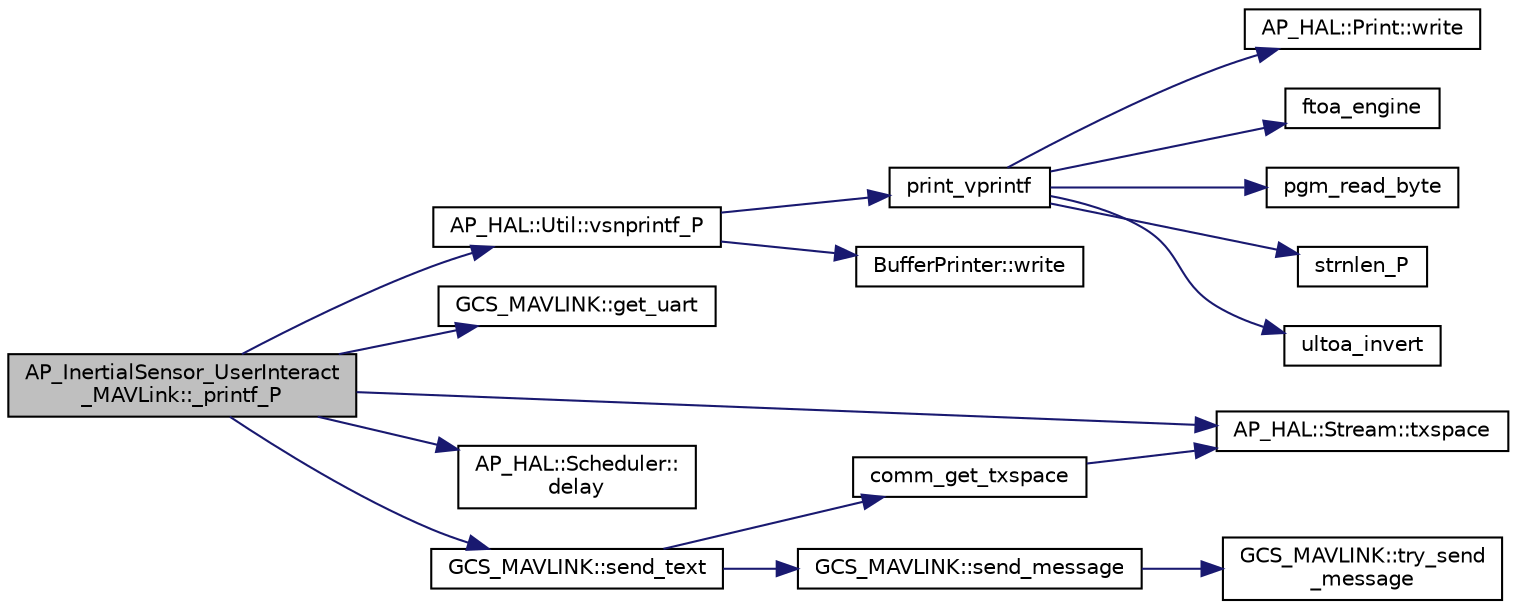 digraph "AP_InertialSensor_UserInteract_MAVLink::_printf_P"
{
 // INTERACTIVE_SVG=YES
  edge [fontname="Helvetica",fontsize="10",labelfontname="Helvetica",labelfontsize="10"];
  node [fontname="Helvetica",fontsize="10",shape=record];
  rankdir="LR";
  Node1 [label="AP_InertialSensor_UserInteract\l_MAVLink::_printf_P",height=0.2,width=0.4,color="black", fillcolor="grey75", style="filled" fontcolor="black"];
  Node1 -> Node2 [color="midnightblue",fontsize="10",style="solid",fontname="Helvetica"];
  Node2 [label="AP_HAL::Util::vsnprintf_P",height=0.2,width=0.4,color="black", fillcolor="white", style="filled",URL="$classAP__HAL_1_1Util.html#ac312dcc904caef4322f17eb76f34cd2c"];
  Node2 -> Node3 [color="midnightblue",fontsize="10",style="solid",fontname="Helvetica"];
  Node3 [label="print_vprintf",height=0.2,width=0.4,color="black", fillcolor="white", style="filled",URL="$print__vprintf_8cpp.html#a473b9349f4b086b552a21eb8fe057016"];
  Node3 -> Node4 [color="midnightblue",fontsize="10",style="solid",fontname="Helvetica"];
  Node4 [label="AP_HAL::Print::write",height=0.2,width=0.4,color="black", fillcolor="white", style="filled",URL="$classAP__HAL_1_1Print.html#acc65391952a43334f8f5c9bef341f501"];
  Node3 -> Node5 [color="midnightblue",fontsize="10",style="solid",fontname="Helvetica"];
  Node5 [label="ftoa_engine",height=0.2,width=0.4,color="black", fillcolor="white", style="filled",URL="$ftoa__engine_8cpp.html#a1c28234da8f20b43c85890d4bb452947"];
  Node3 -> Node6 [color="midnightblue",fontsize="10",style="solid",fontname="Helvetica"];
  Node6 [label="pgm_read_byte",height=0.2,width=0.4,color="black", fillcolor="white", style="filled",URL="$AP__Progmem__Identity_8h.html#a1514e0408e036062b4af844baaf567da"];
  Node3 -> Node7 [color="midnightblue",fontsize="10",style="solid",fontname="Helvetica"];
  Node7 [label="strnlen_P",height=0.2,width=0.4,color="black", fillcolor="white", style="filled",URL="$AP__Progmem__Identity_8h.html#a7c38516a089d1799b00c59fbb0820841"];
  Node3 -> Node8 [color="midnightblue",fontsize="10",style="solid",fontname="Helvetica"];
  Node8 [label="ultoa_invert",height=0.2,width=0.4,color="black", fillcolor="white", style="filled",URL="$utoa__invert_8cpp.html#a5d99bba8e697c1e11da489d88fca8559"];
  Node2 -> Node9 [color="midnightblue",fontsize="10",style="solid",fontname="Helvetica"];
  Node9 [label="BufferPrinter::write",height=0.2,width=0.4,color="black", fillcolor="white", style="filled",URL="$classBufferPrinter.html#a0b98d7f59a6591097d2011d68359b8a0"];
  Node1 -> Node10 [color="midnightblue",fontsize="10",style="solid",fontname="Helvetica"];
  Node10 [label="GCS_MAVLINK::get_uart",height=0.2,width=0.4,color="black", fillcolor="white", style="filled",URL="$classGCS__MAVLINK.html#a3f9b42c24244e69cae430155c4fe1255"];
  Node1 -> Node11 [color="midnightblue",fontsize="10",style="solid",fontname="Helvetica"];
  Node11 [label="AP_HAL::Stream::txspace",height=0.2,width=0.4,color="black", fillcolor="white", style="filled",URL="$classAP__HAL_1_1Stream.html#a7028834212873394e906bcaf7f4a06b3"];
  Node1 -> Node12 [color="midnightblue",fontsize="10",style="solid",fontname="Helvetica"];
  Node12 [label="AP_HAL::Scheduler::\ldelay",height=0.2,width=0.4,color="black", fillcolor="white", style="filled",URL="$classAP__HAL_1_1Scheduler.html#ab3175e2e6223ccfe82f957e41cc12b26"];
  Node1 -> Node13 [color="midnightblue",fontsize="10",style="solid",fontname="Helvetica"];
  Node13 [label="GCS_MAVLINK::send_text",height=0.2,width=0.4,color="black", fillcolor="white", style="filled",URL="$classGCS__MAVLINK.html#a1cde0c4232c296db943613ab2e378427"];
  Node13 -> Node14 [color="midnightblue",fontsize="10",style="solid",fontname="Helvetica"];
  Node14 [label="comm_get_txspace",height=0.2,width=0.4,color="black", fillcolor="white", style="filled",URL="$GCS__MAVLink_8cpp.html#a2a0fd455fd37f642e9eb67373a14b7d9"];
  Node14 -> Node11 [color="midnightblue",fontsize="10",style="solid",fontname="Helvetica"];
  Node13 -> Node15 [color="midnightblue",fontsize="10",style="solid",fontname="Helvetica"];
  Node15 [label="GCS_MAVLINK::send_message",height=0.2,width=0.4,color="black", fillcolor="white", style="filled",URL="$classGCS__MAVLINK.html#a4902306dab46ff02b2296f99eb1f1c9c"];
  Node15 -> Node16 [color="midnightblue",fontsize="10",style="solid",fontname="Helvetica"];
  Node16 [label="GCS_MAVLINK::try_send\l_message",height=0.2,width=0.4,color="black", fillcolor="white", style="filled",URL="$classGCS__MAVLINK.html#a30034cdbd89bcfb86392411f9b5935db"];
}
